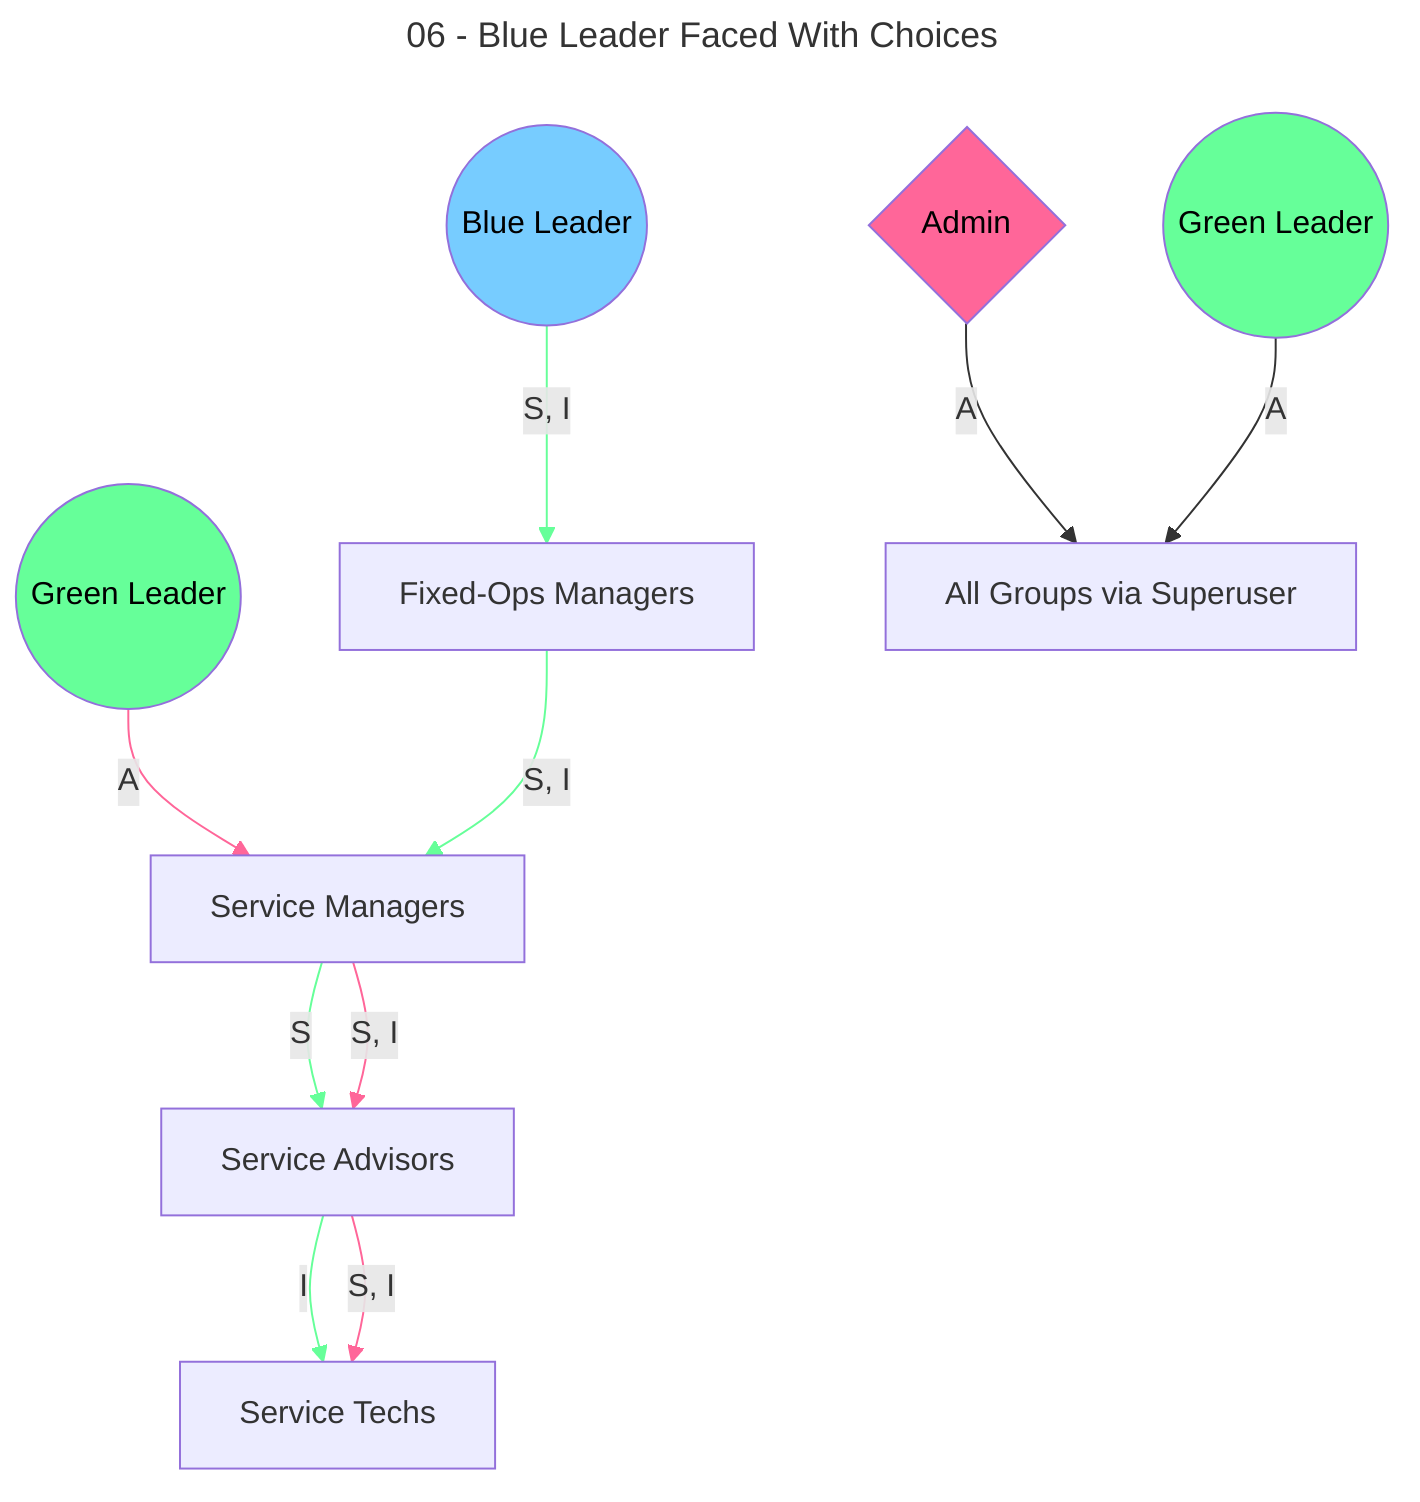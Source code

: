 ---
title: 06 - Blue Leader Faced With Choices
---
graph TB
    admin{Admin}
    greens((Green Leader))
    greena((Green Leader))
    blue((Blue Leader))
    fm[Fixed-Ops Managers]
    sm[Service Managers]
    sa[Service Advisors]
    st[Service Techs]
    all[All Groups via Superuser]
    admin--A-->all
    greens--A-->sm
    greena--A-->all
    blue--S, I-->fm
    fm--S, I-->sm
    sm--S-->sa
    sa--I-->st
    sm--S, I-->sa
    sa--S, I-->st
    linkStyle 1 stroke:#FF6699
    linkStyle 7 stroke:#FF6699
    linkStyle 8 stroke:#FF6699
    linkStyle 3 stroke:#66FF99
    linkStyle 4 stroke:#66FF99
    linkStyle 5 stroke:#66FF99
    linkStyle 6 stroke:#66FF99
    style admin fill:#FF6699,color:black
    style greens fill:#66FF99,color:black
    style greena fill:#66FF99,color:black
    style blue fill:#77CCFF,color:black